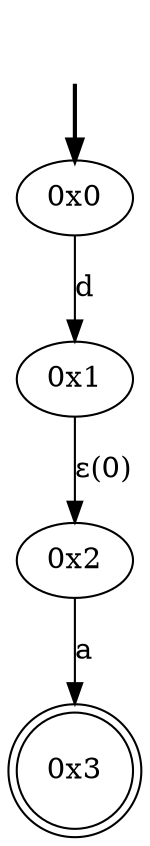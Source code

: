 digraph {
	fake [style=invisible]
	"0x0" [root=true]
	"0x1"
	"0x2"
	"0x3" [shape=doublecircle]
	fake -> "0x0" [style=bold]
	"0x0" -> "0x1" [label=d]
	"0x2" -> "0x3" [label=a]
	"0x1" -> "0x2" [label="ε(0)"]
}
